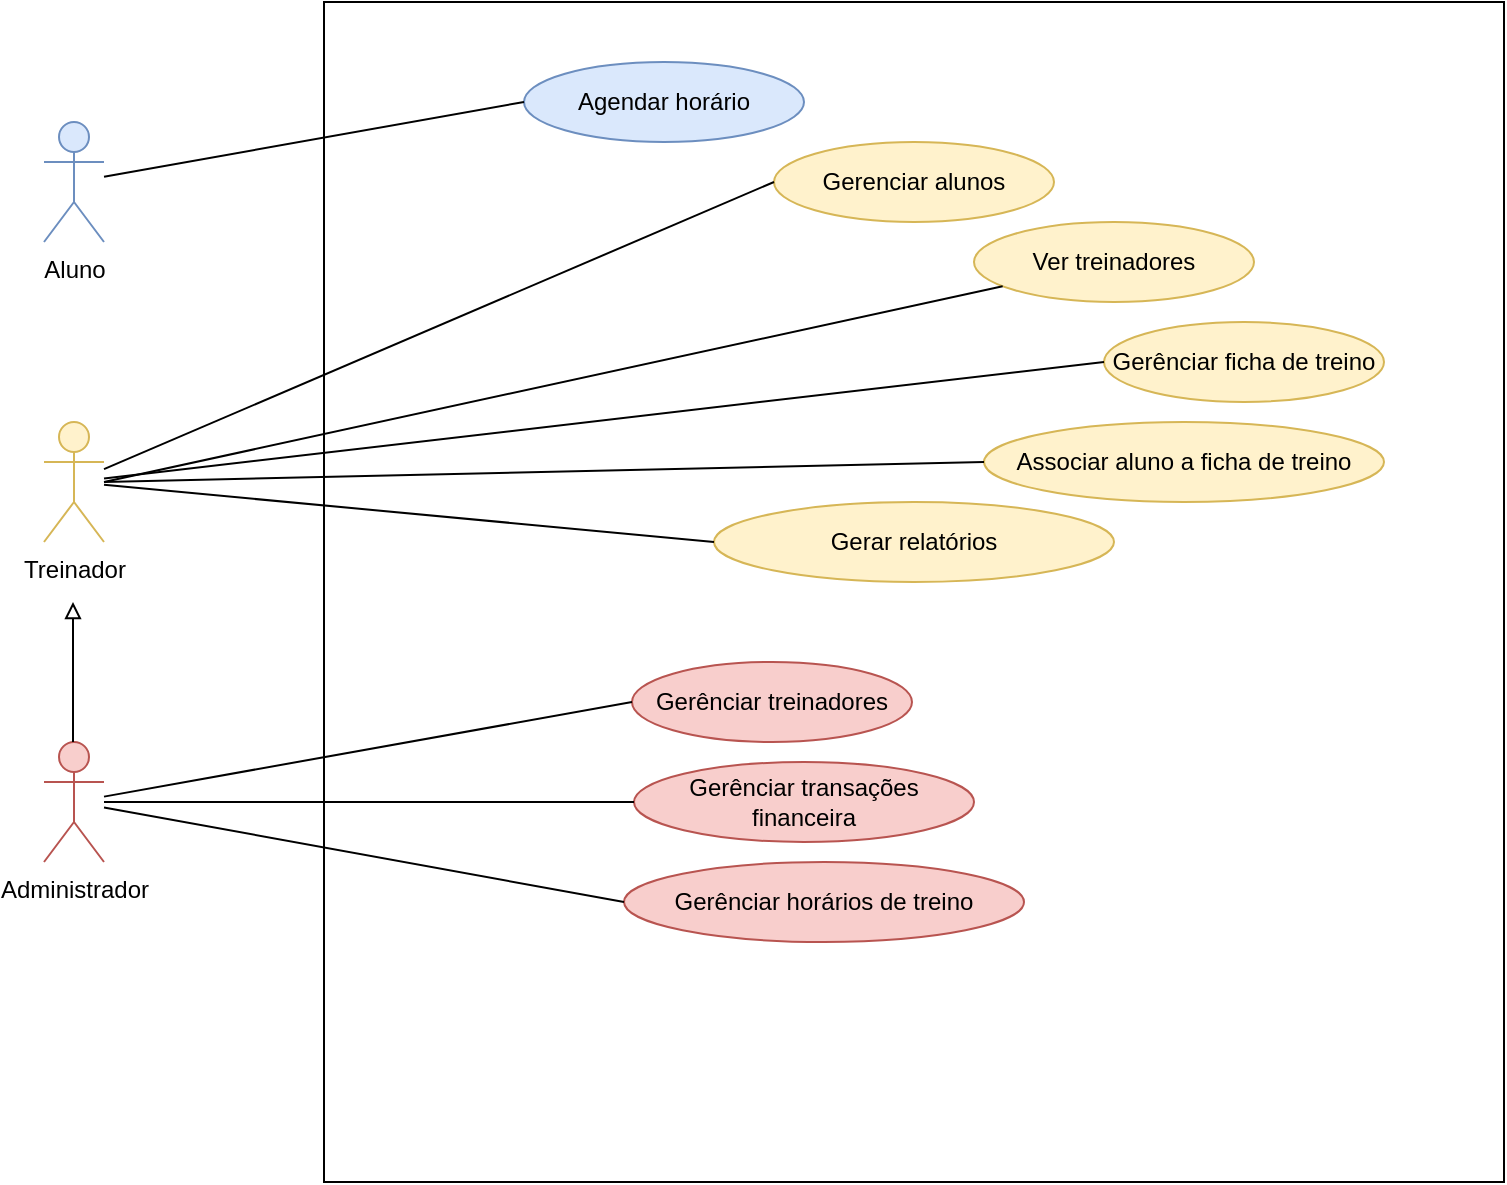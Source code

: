 <mxfile>
    <diagram id="gTJZUYQtRdJRSf3Q-f7s" name="Página-1">
        <mxGraphModel dx="743" dy="363" grid="1" gridSize="10" guides="1" tooltips="1" connect="1" arrows="1" fold="1" page="1" pageScale="1" pageWidth="827" pageHeight="1169" math="0" shadow="0">
            <root>
                <mxCell id="0"/>
                <mxCell id="1" parent="0"/>
                <mxCell id="2" value="Aluno" style="shape=umlActor;verticalLabelPosition=bottom;verticalAlign=top;html=1;outlineConnect=0;fillColor=#dae8fc;strokeColor=#6c8ebf;" parent="1" vertex="1">
                    <mxGeometry x="50" y="110" width="30" height="60" as="geometry"/>
                </mxCell>
                <mxCell id="3" value="Treinador" style="shape=umlActor;verticalLabelPosition=bottom;verticalAlign=top;html=1;outlineConnect=0;fillColor=#fff2cc;strokeColor=#d6b656;" parent="1" vertex="1">
                    <mxGeometry x="50" y="260" width="30" height="60" as="geometry"/>
                </mxCell>
                <mxCell id="7" value="" style="whiteSpace=wrap;html=1;aspect=fixed;fillColor=none;" parent="1" vertex="1">
                    <mxGeometry x="190" y="50" width="590" height="590" as="geometry"/>
                </mxCell>
                <mxCell id="4" value="Administrador" style="shape=umlActor;verticalLabelPosition=bottom;verticalAlign=top;html=1;outlineConnect=0;fillColor=#f8cecc;strokeColor=#b85450;" parent="1" vertex="1">
                    <mxGeometry x="50" y="420" width="30" height="60" as="geometry"/>
                </mxCell>
                <mxCell id="8" value="Gerenciar alunos" style="ellipse;whiteSpace=wrap;html=1;fillColor=#fff2cc;strokeColor=#d6b656;" parent="1" vertex="1">
                    <mxGeometry x="415" y="120" width="140" height="40" as="geometry"/>
                </mxCell>
                <mxCell id="10" value="Ver treinadores" style="ellipse;whiteSpace=wrap;html=1;fillColor=#fff2cc;strokeColor=#d6b656;" parent="1" vertex="1">
                    <mxGeometry x="515" y="160" width="140" height="40" as="geometry"/>
                </mxCell>
                <mxCell id="13" value="" style="endArrow=block;html=1;exitX=0.5;exitY=0;exitDx=0;exitDy=0;exitPerimeter=0;endFill=0;" parent="1" edge="1">
                    <mxGeometry width="50" height="50" relative="1" as="geometry">
                        <mxPoint x="64.5" y="420" as="sourcePoint"/>
                        <mxPoint x="64.5" y="350" as="targetPoint"/>
                    </mxGeometry>
                </mxCell>
                <mxCell id="14" value="" style="endArrow=none;html=1;entryX=0;entryY=0.5;entryDx=0;entryDy=0;" parent="1" source="3" target="8" edge="1">
                    <mxGeometry width="50" height="50" relative="1" as="geometry">
                        <mxPoint x="390" y="390" as="sourcePoint"/>
                        <mxPoint x="440" y="340" as="targetPoint"/>
                    </mxGeometry>
                </mxCell>
                <mxCell id="16" value="" style="endArrow=none;html=1;" parent="1" target="10" edge="1">
                    <mxGeometry width="50" height="50" relative="1" as="geometry">
                        <mxPoint x="80" y="290" as="sourcePoint"/>
                        <mxPoint x="400" y="260" as="targetPoint"/>
                    </mxGeometry>
                </mxCell>
                <mxCell id="19" value="Gerênciar treinadores" style="ellipse;whiteSpace=wrap;html=1;fillColor=#f8cecc;strokeColor=#b85450;" parent="1" vertex="1">
                    <mxGeometry x="344" y="380" width="140" height="40" as="geometry"/>
                </mxCell>
                <mxCell id="20" value="Gerênciar transações financeira" style="ellipse;whiteSpace=wrap;html=1;fillColor=#f8cecc;strokeColor=#b85450;" parent="1" vertex="1">
                    <mxGeometry x="345" y="430" width="170" height="40" as="geometry"/>
                </mxCell>
                <mxCell id="21" value="" style="endArrow=none;html=1;entryX=0;entryY=0.5;entryDx=0;entryDy=0;" parent="1" source="4" edge="1" target="19">
                    <mxGeometry width="50" height="50" relative="1" as="geometry">
                        <mxPoint x="390" y="390" as="sourcePoint"/>
                        <mxPoint x="260" y="390" as="targetPoint"/>
                    </mxGeometry>
                </mxCell>
                <mxCell id="23" value="" style="endArrow=none;html=1;entryX=0;entryY=0.5;entryDx=0;entryDy=0;" parent="1" target="20" edge="1">
                    <mxGeometry width="50" height="50" relative="1" as="geometry">
                        <mxPoint x="80" y="450" as="sourcePoint"/>
                        <mxPoint x="390" y="430" as="targetPoint"/>
                    </mxGeometry>
                </mxCell>
                <mxCell id="24" value="Agendar horário" style="ellipse;whiteSpace=wrap;html=1;fillColor=#dae8fc;strokeColor=#6c8ebf;" parent="1" vertex="1">
                    <mxGeometry x="290" y="80" width="140" height="40" as="geometry"/>
                </mxCell>
                <mxCell id="25" value="" style="endArrow=none;html=1;entryX=0;entryY=0.5;entryDx=0;entryDy=0;" parent="1" source="2" target="24" edge="1">
                    <mxGeometry width="50" height="50" relative="1" as="geometry">
                        <mxPoint x="110" y="185.385" as="sourcePoint"/>
                        <mxPoint x="290" y="130" as="targetPoint"/>
                    </mxGeometry>
                </mxCell>
                <mxCell id="26" value="Gerênciar ficha de treino" style="ellipse;whiteSpace=wrap;html=1;fillColor=#fff2cc;strokeColor=#d6b656;" vertex="1" parent="1">
                    <mxGeometry x="580" y="210" width="140" height="40" as="geometry"/>
                </mxCell>
                <mxCell id="27" value="" style="endArrow=none;html=1;entryX=0;entryY=0.5;entryDx=0;entryDy=0;" edge="1" parent="1" source="3" target="26">
                    <mxGeometry width="50" height="50" relative="1" as="geometry">
                        <mxPoint x="90" y="455.385" as="sourcePoint"/>
                        <mxPoint x="270" y="400" as="targetPoint"/>
                    </mxGeometry>
                </mxCell>
                <mxCell id="28" value="Associar aluno a ficha de treino" style="ellipse;whiteSpace=wrap;html=1;fillColor=#fff2cc;strokeColor=#d6b656;" vertex="1" parent="1">
                    <mxGeometry x="520" y="260" width="200" height="40" as="geometry"/>
                </mxCell>
                <mxCell id="29" value="" style="endArrow=none;html=1;entryX=0;entryY=0.5;entryDx=0;entryDy=0;" edge="1" parent="1" target="28">
                    <mxGeometry width="50" height="50" relative="1" as="geometry">
                        <mxPoint x="80" y="290" as="sourcePoint"/>
                        <mxPoint x="425" y="320" as="targetPoint"/>
                    </mxGeometry>
                </mxCell>
                <mxCell id="30" value="Gerar relatórios" style="ellipse;whiteSpace=wrap;html=1;fillColor=#fff2cc;strokeColor=#d6b656;" vertex="1" parent="1">
                    <mxGeometry x="385" y="300" width="200" height="40" as="geometry"/>
                </mxCell>
                <mxCell id="31" value="" style="endArrow=none;html=1;entryX=0;entryY=0.5;entryDx=0;entryDy=0;" edge="1" parent="1" source="3" target="30">
                    <mxGeometry width="50" height="50" relative="1" as="geometry">
                        <mxPoint x="90" y="300" as="sourcePoint"/>
                        <mxPoint x="340.0" y="330" as="targetPoint"/>
                    </mxGeometry>
                </mxCell>
                <mxCell id="34" value="Gerênciar horários de treino" style="ellipse;whiteSpace=wrap;html=1;fillColor=#f8cecc;strokeColor=#b85450;" vertex="1" parent="1">
                    <mxGeometry x="340" y="480" width="200" height="40" as="geometry"/>
                </mxCell>
                <mxCell id="35" value="" style="endArrow=none;html=1;entryX=0;entryY=0.5;entryDx=0;entryDy=0;" edge="1" parent="1" source="4" target="34">
                    <mxGeometry width="50" height="50" relative="1" as="geometry">
                        <mxPoint x="80" y="290" as="sourcePoint"/>
                        <mxPoint x="395" y="330" as="targetPoint"/>
                    </mxGeometry>
                </mxCell>
            </root>
        </mxGraphModel>
    </diagram>
</mxfile>